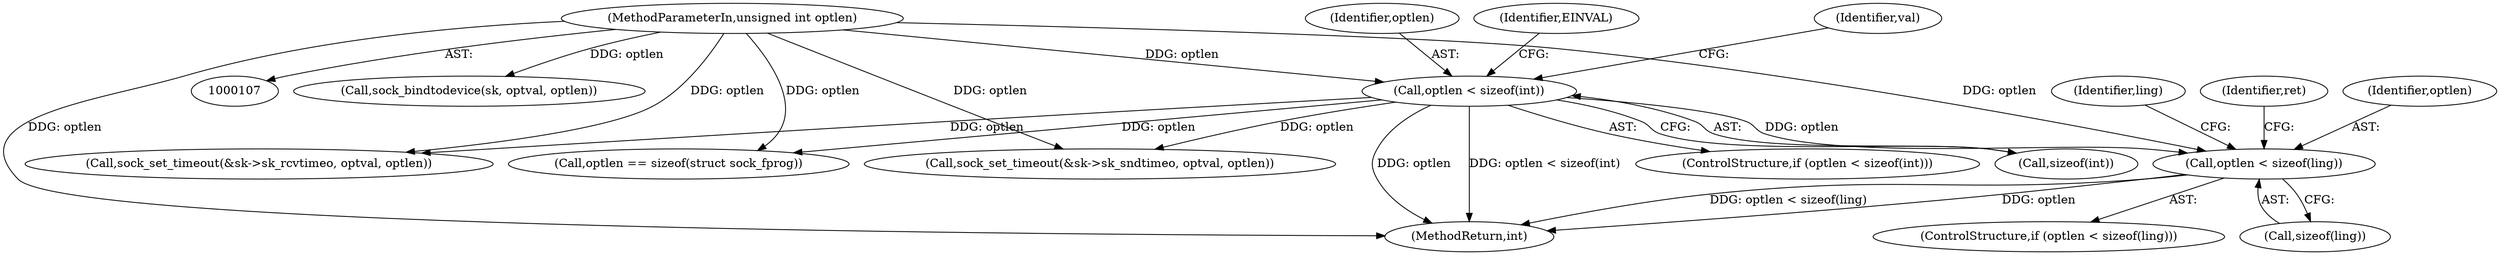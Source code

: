 digraph "0_linux_82981930125abfd39d7c8378a9cfdf5e1be2002b_0@API" {
"1000339" [label="(Call,optlen < sizeof(ling))"];
"1000137" [label="(Call,optlen < sizeof(int))"];
"1000112" [label="(MethodParameterIn,unsigned int optlen)"];
"1000137" [label="(Call,optlen < sizeof(int))"];
"1000352" [label="(Identifier,ling)"];
"1000136" [label="(ControlStructure,if (optlen < sizeof(int)))"];
"1000341" [label="(Call,sizeof(ling))"];
"1000132" [label="(Call,sock_bindtodevice(sk, optval, optlen))"];
"1000112" [label="(MethodParameterIn,unsigned int optlen)"];
"1000345" [label="(Identifier,ret)"];
"1000529" [label="(Call,sock_set_timeout(&sk->sk_rcvtimeo, optval, optlen))"];
"1000146" [label="(Identifier,val)"];
"1000139" [label="(Call,sizeof(int))"];
"1000138" [label="(Identifier,optlen)"];
"1000554" [label="(Call,optlen == sizeof(struct sock_fprog))"];
"1000339" [label="(Call,optlen < sizeof(ling))"];
"1000662" [label="(MethodReturn,int)"];
"1000340" [label="(Identifier,optlen)"];
"1000540" [label="(Call,sock_set_timeout(&sk->sk_sndtimeo, optval, optlen))"];
"1000143" [label="(Identifier,EINVAL)"];
"1000338" [label="(ControlStructure,if (optlen < sizeof(ling)))"];
"1000339" -> "1000338"  [label="AST: "];
"1000339" -> "1000341"  [label="CFG: "];
"1000340" -> "1000339"  [label="AST: "];
"1000341" -> "1000339"  [label="AST: "];
"1000345" -> "1000339"  [label="CFG: "];
"1000352" -> "1000339"  [label="CFG: "];
"1000339" -> "1000662"  [label="DDG: optlen < sizeof(ling)"];
"1000339" -> "1000662"  [label="DDG: optlen"];
"1000137" -> "1000339"  [label="DDG: optlen"];
"1000112" -> "1000339"  [label="DDG: optlen"];
"1000137" -> "1000136"  [label="AST: "];
"1000137" -> "1000139"  [label="CFG: "];
"1000138" -> "1000137"  [label="AST: "];
"1000139" -> "1000137"  [label="AST: "];
"1000143" -> "1000137"  [label="CFG: "];
"1000146" -> "1000137"  [label="CFG: "];
"1000137" -> "1000662"  [label="DDG: optlen"];
"1000137" -> "1000662"  [label="DDG: optlen < sizeof(int)"];
"1000112" -> "1000137"  [label="DDG: optlen"];
"1000137" -> "1000529"  [label="DDG: optlen"];
"1000137" -> "1000540"  [label="DDG: optlen"];
"1000137" -> "1000554"  [label="DDG: optlen"];
"1000112" -> "1000107"  [label="AST: "];
"1000112" -> "1000662"  [label="DDG: optlen"];
"1000112" -> "1000132"  [label="DDG: optlen"];
"1000112" -> "1000529"  [label="DDG: optlen"];
"1000112" -> "1000540"  [label="DDG: optlen"];
"1000112" -> "1000554"  [label="DDG: optlen"];
}
